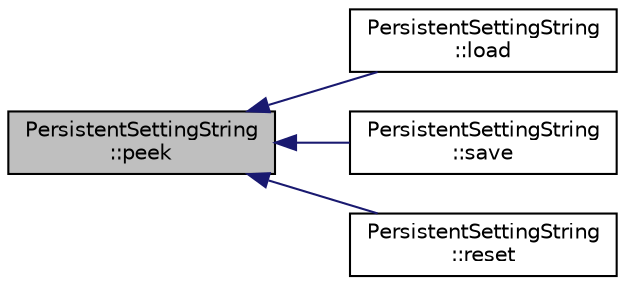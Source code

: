 digraph "PersistentSettingString::peek"
{
  edge [fontname="Helvetica",fontsize="10",labelfontname="Helvetica",labelfontsize="10"];
  node [fontname="Helvetica",fontsize="10",shape=record];
  rankdir="LR";
  Node17 [label="PersistentSettingString\l::peek",height=0.2,width=0.4,color="black", fillcolor="grey75", style="filled", fontcolor="black"];
  Node17 -> Node18 [dir="back",color="midnightblue",fontsize="10",style="solid",fontname="Helvetica"];
  Node18 [label="PersistentSettingString\l::load",height=0.2,width=0.4,color="black", fillcolor="white", style="filled",URL="$classPersistentSettingString.html#ada2ef8cc76970330cd990c55aed77518",tooltip="Load the value stored in EEPROM for this setting. "];
  Node17 -> Node19 [dir="back",color="midnightblue",fontsize="10",style="solid",fontname="Helvetica"];
  Node19 [label="PersistentSettingString\l::save",height=0.2,width=0.4,color="black", fillcolor="white", style="filled",URL="$classPersistentSettingString.html#aaf1560ede44647b3fe3eb0fcb794bc7c",tooltip="Save the value to EEPROM. "];
  Node17 -> Node20 [dir="back",color="midnightblue",fontsize="10",style="solid",fontname="Helvetica"];
  Node20 [label="PersistentSettingString\l::reset",height=0.2,width=0.4,color="black", fillcolor="white", style="filled",URL="$classPersistentSettingString.html#ad58bb2921fe58366bf807f08634f7c6f",tooltip="Reset the value in RAM to the default value. "];
}
